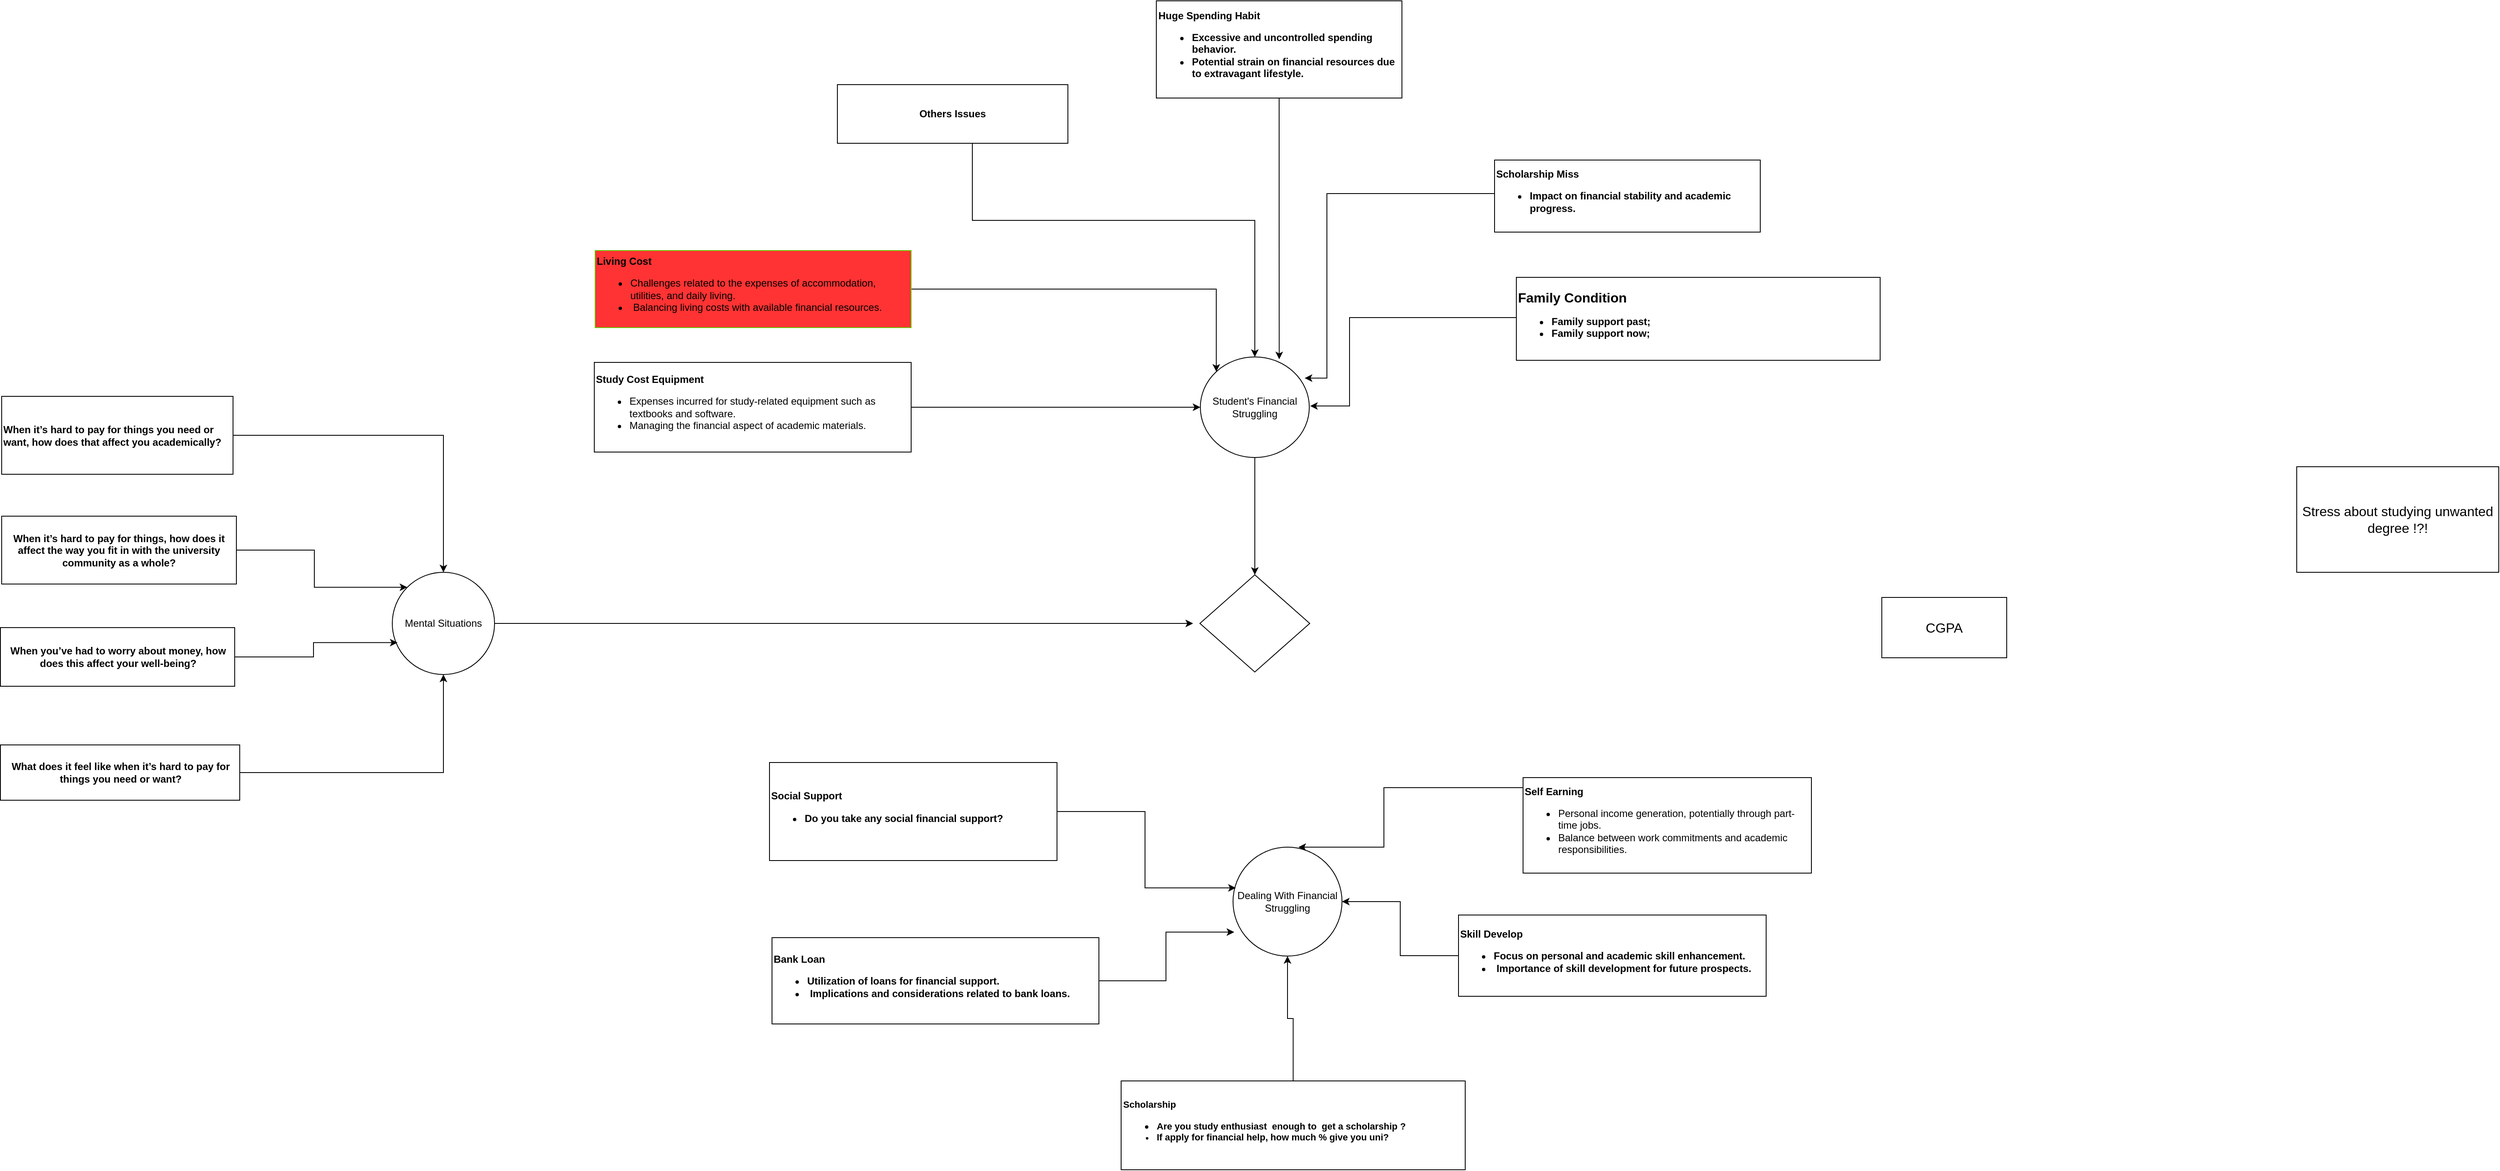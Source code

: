<mxfile version="22.1.3" type="github">
  <diagram name="Page-1" id="giDHEeXzCqw7Mk6FE-td">
    <mxGraphModel dx="4490" dy="2350" grid="0" gridSize="10" guides="1" tooltips="1" connect="1" arrows="1" fold="1" page="1" pageScale="1" pageWidth="850" pageHeight="1100" math="0" shadow="0">
      <root>
        <mxCell id="0" />
        <mxCell id="1" parent="0" />
        <mxCell id="dNjB-bx8Fn72y2OTrxXD-1" style="edgeStyle=orthogonalEdgeStyle;rounded=0;orthogonalLoop=1;jettySize=auto;html=1;entryX=0.5;entryY=0;entryDx=0;entryDy=0;" parent="1" source="RioY9GQPINJHXDq_88uB-1" target="B3kyMHNOTuuTRi2bmLed-1" edge="1">
          <mxGeometry relative="1" as="geometry" />
        </mxCell>
        <mxCell id="RioY9GQPINJHXDq_88uB-1" value="Student&#39;s Financial Struggling" style="ellipse;whiteSpace=wrap;html=1;" parent="1" vertex="1">
          <mxGeometry x="378" y="385" width="130" height="120" as="geometry" />
        </mxCell>
        <mxCell id="B3kyMHNOTuuTRi2bmLed-5" style="edgeStyle=orthogonalEdgeStyle;rounded=0;orthogonalLoop=1;jettySize=auto;html=1;exitX=0.5;exitY=1;exitDx=0;exitDy=0;" parent="1" source="RioY9GQPINJHXDq_88uB-2" target="RioY9GQPINJHXDq_88uB-1" edge="1">
          <mxGeometry relative="1" as="geometry">
            <mxPoint x="106" y="136" as="sourcePoint" />
            <Array as="points">
              <mxPoint x="106" y="130" />
              <mxPoint x="106" y="222" />
              <mxPoint x="443" y="222" />
            </Array>
          </mxGeometry>
        </mxCell>
        <mxCell id="RioY9GQPINJHXDq_88uB-2" value="&lt;b&gt;Others Issues&lt;/b&gt;" style="rounded=0;whiteSpace=wrap;html=1;" parent="1" vertex="1">
          <mxGeometry x="-55" y="60" width="275" height="70" as="geometry" />
        </mxCell>
        <mxCell id="RioY9GQPINJHXDq_88uB-3" value="&lt;b&gt;Huge Spending Habit&lt;br&gt;&lt;ul&gt;&lt;li&gt;Excessive and uncontrolled spending behavior.&amp;nbsp;&lt;/li&gt;&lt;li&gt;Potential strain on financial resources due to extravagant lifestyle.&lt;/li&gt;&lt;/ul&gt;&lt;/b&gt;" style="rounded=0;whiteSpace=wrap;html=1;align=left;" parent="1" vertex="1">
          <mxGeometry x="325.5" y="-40" width="293" height="116" as="geometry" />
        </mxCell>
        <mxCell id="RioY9GQPINJHXDq_88uB-4" value="&lt;b&gt;Scholarship Miss&lt;/b&gt;&lt;br&gt;&lt;ul&gt;&lt;li&gt;&lt;b&gt;Impact on financial stability and academic progress.&lt;/b&gt;&lt;/li&gt;&lt;/ul&gt;" style="rounded=0;whiteSpace=wrap;html=1;align=left;" parent="1" vertex="1">
          <mxGeometry x="729" y="150" width="317" height="86" as="geometry" />
        </mxCell>
        <mxCell id="B3kyMHNOTuuTRi2bmLed-3" style="edgeStyle=orthogonalEdgeStyle;rounded=0;orthogonalLoop=1;jettySize=auto;html=1;entryX=0;entryY=0;entryDx=0;entryDy=0;" parent="1" source="RioY9GQPINJHXDq_88uB-5" target="RioY9GQPINJHXDq_88uB-1" edge="1">
          <mxGeometry relative="1" as="geometry">
            <mxPoint x="369.636" y="277.818" as="targetPoint" />
          </mxGeometry>
        </mxCell>
        <mxCell id="RioY9GQPINJHXDq_88uB-5" value="&lt;b&gt;Living Cost&lt;/b&gt;&lt;br&gt;&lt;ul&gt;&lt;li&gt;Challenges related to the expenses of accommodation, utilities, and daily living.&lt;/li&gt;&lt;li&gt;&amp;nbsp;Balancing living costs with available financial resources.&lt;/li&gt;&lt;/ul&gt;" style="rounded=0;whiteSpace=wrap;html=1;align=left;strokeColor=#66CC00;fillColor=#FF3333;" parent="1" vertex="1">
          <mxGeometry x="-344" y="258" width="377" height="92" as="geometry" />
        </mxCell>
        <mxCell id="B3kyMHNOTuuTRi2bmLed-10" style="edgeStyle=orthogonalEdgeStyle;rounded=0;orthogonalLoop=1;jettySize=auto;html=1;" parent="1" edge="1">
          <mxGeometry relative="1" as="geometry">
            <Array as="points">
              <mxPoint x="556" y="338" />
              <mxPoint x="556" y="444" />
            </Array>
            <mxPoint x="756" y="337.998" as="sourcePoint" />
            <mxPoint x="509.0" y="443.537" as="targetPoint" />
          </mxGeometry>
        </mxCell>
        <mxCell id="RioY9GQPINJHXDq_88uB-6" value="&lt;b style=&quot;&quot;&gt;&lt;span style=&quot;font-size: 16px;&quot;&gt;Family Condition&amp;nbsp;&lt;/span&gt;&lt;br&gt;&lt;ul&gt;&lt;li&gt;&lt;span style=&quot;background-color: transparent; font-family: Arial, sans-serif;&quot;&gt;Family support past;&amp;nbsp;&lt;/span&gt;&lt;br&gt;&lt;/li&gt;&lt;li&gt;&lt;span style=&quot;font-family: Arial, sans-serif; background-color: transparent; font-variant-numeric: normal; font-variant-east-asian: normal; font-variant-alternates: normal; font-variant-position: normal; vertical-align: baseline;&quot;&gt;&lt;font style=&quot;font-size: 12px;&quot;&gt;Family support now;&amp;nbsp;&lt;/font&gt;&lt;/span&gt;&lt;/li&gt;&lt;/ul&gt;&lt;/b&gt;&lt;p style=&quot;line-height: 1.8; margin-left: 144pt; margin-top: 0pt; margin-bottom: 0pt;&quot; dir=&quot;ltr&quot;&gt;&lt;/p&gt;&lt;p style=&quot;line-height: 1.8; margin-left: 144pt; margin-top: 0pt; margin-bottom: 0pt;&quot; dir=&quot;ltr&quot;&gt;&lt;/p&gt;&lt;div style=&quot;&quot;&gt;&lt;/div&gt;&lt;p style=&quot;&quot;&gt;&lt;/p&gt;&lt;p&gt;&lt;/p&gt;&lt;span id=&quot;docs-internal-guid-e3f19381-7fff-3e35-3ddc-5be22db2a7ea&quot;&gt;&lt;/span&gt;" style="rounded=0;whiteSpace=wrap;html=1;align=left;" parent="1" vertex="1">
          <mxGeometry x="755" y="290" width="434" height="99" as="geometry" />
        </mxCell>
        <mxCell id="B3kyMHNOTuuTRi2bmLed-2" style="edgeStyle=orthogonalEdgeStyle;rounded=0;orthogonalLoop=1;jettySize=auto;html=1;entryX=0;entryY=0.5;entryDx=0;entryDy=0;" parent="1" source="RioY9GQPINJHXDq_88uB-8" target="RioY9GQPINJHXDq_88uB-1" edge="1">
          <mxGeometry relative="1" as="geometry" />
        </mxCell>
        <mxCell id="RioY9GQPINJHXDq_88uB-8" value="&lt;b&gt;Study Cost Equipment&lt;/b&gt;&lt;br&gt;&lt;ul&gt;&lt;li&gt;Expenses incurred for study-related equipment such as textbooks and software.&amp;nbsp;&lt;/li&gt;&lt;li&gt;Managing the financial aspect of academic materials.&lt;/li&gt;&lt;/ul&gt;" style="rounded=0;whiteSpace=wrap;html=1;align=left;" parent="1" vertex="1">
          <mxGeometry x="-345" y="391.5" width="378" height="107" as="geometry" />
        </mxCell>
        <mxCell id="RioY9GQPINJHXDq_88uB-9" value="Dealing With Financial Struggling" style="ellipse;whiteSpace=wrap;html=1;aspect=fixed;" parent="1" vertex="1">
          <mxGeometry x="417" y="970" width="130" height="130" as="geometry" />
        </mxCell>
        <mxCell id="dNjB-bx8Fn72y2OTrxXD-19" style="edgeStyle=orthogonalEdgeStyle;rounded=0;orthogonalLoop=1;jettySize=auto;html=1;entryX=0.6;entryY=0;entryDx=0;entryDy=0;entryPerimeter=0;" parent="1" source="RioY9GQPINJHXDq_88uB-10" target="RioY9GQPINJHXDq_88uB-9" edge="1">
          <mxGeometry relative="1" as="geometry">
            <mxPoint x="495" y="959" as="targetPoint" />
            <Array as="points">
              <mxPoint x="597" y="899" />
              <mxPoint x="597" y="970" />
            </Array>
          </mxGeometry>
        </mxCell>
        <mxCell id="RioY9GQPINJHXDq_88uB-10" value="&lt;b&gt;Self Earning&lt;/b&gt;&lt;br&gt;&lt;ul&gt;&lt;li&gt;Personal income generation, potentially through part-time jobs.&amp;nbsp;&lt;/li&gt;&lt;li&gt;Balance between work commitments and academic responsibilities.&lt;/li&gt;&lt;/ul&gt;" style="rounded=0;whiteSpace=wrap;html=1;align=left;" parent="1" vertex="1">
          <mxGeometry x="763" y="887" width="344" height="114" as="geometry" />
        </mxCell>
        <mxCell id="RioY9GQPINJHXDq_88uB-11" value="&lt;b&gt;Social Support&lt;/b&gt;&lt;br&gt;&lt;ul&gt;&lt;li&gt;&lt;b&gt;Do you take any social financial support?&lt;/b&gt;&lt;/li&gt;&lt;/ul&gt;" style="rounded=0;whiteSpace=wrap;html=1;align=left;" parent="1" vertex="1">
          <mxGeometry x="-136" y="869" width="343" height="117" as="geometry" />
        </mxCell>
        <mxCell id="RioY9GQPINJHXDq_88uB-12" value="&lt;b&gt;Bank Loan&lt;/b&gt;&lt;br&gt;&lt;ul style=&quot;&quot;&gt;&lt;li style=&quot;&quot;&gt;&lt;b&gt;Utilization of loans for financial support.&lt;/b&gt;&lt;/li&gt;&lt;li style=&quot;&quot;&gt;&lt;b&gt;&amp;nbsp;Implications and considerations related to bank loans.&lt;/b&gt;&lt;br&gt;&lt;/li&gt;&lt;/ul&gt;" style="rounded=0;whiteSpace=wrap;html=1;align=left;" parent="1" vertex="1">
          <mxGeometry x="-133" y="1078" width="390" height="103" as="geometry" />
        </mxCell>
        <mxCell id="dNjB-bx8Fn72y2OTrxXD-17" style="edgeStyle=orthogonalEdgeStyle;rounded=0;orthogonalLoop=1;jettySize=auto;html=1;entryX=0.5;entryY=1;entryDx=0;entryDy=0;" parent="1" source="RioY9GQPINJHXDq_88uB-16" target="RioY9GQPINJHXDq_88uB-9" edge="1">
          <mxGeometry relative="1" as="geometry" />
        </mxCell>
        <mxCell id="RioY9GQPINJHXDq_88uB-16" value="&lt;b style=&quot;font-size: 11px;&quot;&gt;Scholarship&lt;/b&gt;&lt;br&gt;&lt;ul style=&quot;&quot;&gt;&lt;li style=&quot;&quot;&gt;&lt;b style=&quot;font-size: 11px;&quot;&gt;Are you study &lt;/b&gt;&lt;span style=&quot;font-size: 11px;&quot;&gt;&lt;b&gt;enthusiast&lt;/b&gt;&lt;/span&gt;&lt;b style=&quot;font-size: 11px;&quot;&gt;&amp;nbsp;&amp;nbsp;enough to&amp;nbsp; get a scholarship ?&lt;/b&gt;&lt;br&gt;&lt;/li&gt;&lt;li style=&quot;font-size: 11px; font-weight: bold;&quot;&gt;&lt;b&gt;If apply for financial help, how much % give you uni?&lt;/b&gt;&lt;/li&gt;&lt;/ul&gt;" style="rounded=0;whiteSpace=wrap;html=1;align=left;" parent="1" vertex="1">
          <mxGeometry x="283.5" y="1249" width="410.5" height="106" as="geometry" />
        </mxCell>
        <mxCell id="dNjB-bx8Fn72y2OTrxXD-18" style="edgeStyle=orthogonalEdgeStyle;rounded=0;orthogonalLoop=1;jettySize=auto;html=1;entryX=1;entryY=0.5;entryDx=0;entryDy=0;" parent="1" source="RioY9GQPINJHXDq_88uB-17" target="RioY9GQPINJHXDq_88uB-9" edge="1">
          <mxGeometry relative="1" as="geometry" />
        </mxCell>
        <mxCell id="RioY9GQPINJHXDq_88uB-17" value="&lt;b&gt;Skill Develop&amp;nbsp;&lt;/b&gt;&lt;br&gt;&lt;ul&gt;&lt;li&gt;&lt;b&gt;Focus on personal and academic skill enhancement.&lt;/b&gt;&lt;/li&gt;&lt;li&gt;&lt;b&gt;&amp;nbsp;Importance of skill development for future prospects.&lt;/b&gt;&lt;/li&gt;&lt;/ul&gt;" style="rounded=0;whiteSpace=wrap;html=1;align=left;" parent="1" vertex="1">
          <mxGeometry x="686" y="1051" width="367" height="97" as="geometry" />
        </mxCell>
        <mxCell id="B3kyMHNOTuuTRi2bmLed-1" value="" style="rhombus;whiteSpace=wrap;html=1;" parent="1" vertex="1">
          <mxGeometry x="377.5" y="645" width="131" height="116" as="geometry" />
        </mxCell>
        <mxCell id="B3kyMHNOTuuTRi2bmLed-6" style="edgeStyle=orthogonalEdgeStyle;rounded=0;orthogonalLoop=1;jettySize=auto;html=1;entryX=0.724;entryY=0.023;entryDx=0;entryDy=0;entryPerimeter=0;" parent="1" source="RioY9GQPINJHXDq_88uB-3" target="RioY9GQPINJHXDq_88uB-1" edge="1">
          <mxGeometry relative="1" as="geometry" />
        </mxCell>
        <mxCell id="B3kyMHNOTuuTRi2bmLed-11" style="edgeStyle=orthogonalEdgeStyle;rounded=0;orthogonalLoop=1;jettySize=auto;html=1;entryX=0.958;entryY=0.21;entryDx=0;entryDy=0;entryPerimeter=0;" parent="1" source="RioY9GQPINJHXDq_88uB-4" target="RioY9GQPINJHXDq_88uB-1" edge="1">
          <mxGeometry relative="1" as="geometry">
            <Array as="points">
              <mxPoint x="529" y="190" />
              <mxPoint x="529" y="410" />
            </Array>
          </mxGeometry>
        </mxCell>
        <mxCell id="6qkeYt31etBt61vRfqYl-1" value="CGPA" style="rounded=0;whiteSpace=wrap;html=1;fontSize=16;" parent="1" vertex="1">
          <mxGeometry x="1191" y="672" width="149" height="72" as="geometry" />
        </mxCell>
        <mxCell id="6qkeYt31etBt61vRfqYl-2" value="Stress about studying unwanted degree !?!" style="rounded=0;whiteSpace=wrap;html=1;fontSize=16;direction=south;" parent="1" vertex="1">
          <mxGeometry x="1686" y="516" width="241" height="126" as="geometry" />
        </mxCell>
        <mxCell id="dNjB-bx8Fn72y2OTrxXD-14" style="edgeStyle=orthogonalEdgeStyle;rounded=0;orthogonalLoop=1;jettySize=auto;html=1;" parent="1" source="dNjB-bx8Fn72y2OTrxXD-5" edge="1">
          <mxGeometry relative="1" as="geometry">
            <mxPoint x="369.364" y="703" as="targetPoint" />
          </mxGeometry>
        </mxCell>
        <mxCell id="dNjB-bx8Fn72y2OTrxXD-5" value="Mental Situations" style="ellipse;whiteSpace=wrap;html=1;aspect=fixed;" parent="1" vertex="1">
          <mxGeometry x="-586" y="642" width="122" height="122" as="geometry" />
        </mxCell>
        <mxCell id="dNjB-bx8Fn72y2OTrxXD-11" style="edgeStyle=orthogonalEdgeStyle;rounded=0;orthogonalLoop=1;jettySize=auto;html=1;entryX=0;entryY=0;entryDx=0;entryDy=0;" parent="1" source="dNjB-bx8Fn72y2OTrxXD-6" target="dNjB-bx8Fn72y2OTrxXD-5" edge="1">
          <mxGeometry relative="1" as="geometry" />
        </mxCell>
        <mxCell id="dNjB-bx8Fn72y2OTrxXD-6" value="&lt;b&gt;When it’s hard to pay for things, how does it affect the way you fit in with the university community as a whole?&lt;/b&gt;" style="rounded=0;whiteSpace=wrap;html=1;" parent="1" vertex="1">
          <mxGeometry x="-1052" y="575" width="280" height="81" as="geometry" />
        </mxCell>
        <mxCell id="dNjB-bx8Fn72y2OTrxXD-10" style="edgeStyle=orthogonalEdgeStyle;rounded=0;orthogonalLoop=1;jettySize=auto;html=1;entryX=0.5;entryY=0;entryDx=0;entryDy=0;" parent="1" source="dNjB-bx8Fn72y2OTrxXD-7" target="dNjB-bx8Fn72y2OTrxXD-5" edge="1">
          <mxGeometry relative="1" as="geometry" />
        </mxCell>
        <mxCell id="dNjB-bx8Fn72y2OTrxXD-7" value="&lt;b&gt;When it’s hard to pay for things you need or want, how does that affect you academically?&lt;/b&gt;" style="rounded=0;whiteSpace=wrap;html=1;align=left;" parent="1" vertex="1">
          <mxGeometry x="-1052" y="432" width="276" height="93" as="geometry" />
        </mxCell>
        <mxCell id="dNjB-bx8Fn72y2OTrxXD-8" value="&lt;b&gt;When you’ve had to worry about money, how does this affect your well-being?&lt;/b&gt;" style="rounded=0;whiteSpace=wrap;html=1;" parent="1" vertex="1">
          <mxGeometry x="-1053.5" y="708" width="279.5" height="70" as="geometry" />
        </mxCell>
        <mxCell id="dNjB-bx8Fn72y2OTrxXD-13" style="edgeStyle=orthogonalEdgeStyle;rounded=0;orthogonalLoop=1;jettySize=auto;html=1;entryX=0.5;entryY=1;entryDx=0;entryDy=0;" parent="1" source="dNjB-bx8Fn72y2OTrxXD-9" target="dNjB-bx8Fn72y2OTrxXD-5" edge="1">
          <mxGeometry relative="1" as="geometry">
            <mxPoint x="-527.0" y="780.455" as="targetPoint" />
          </mxGeometry>
        </mxCell>
        <mxCell id="dNjB-bx8Fn72y2OTrxXD-9" value="&lt;b&gt;What does it feel like when it’s hard to pay for things you need or want?&lt;/b&gt;" style="rounded=0;whiteSpace=wrap;html=1;" parent="1" vertex="1">
          <mxGeometry x="-1053.5" y="848" width="285.5" height="66" as="geometry" />
        </mxCell>
        <mxCell id="dNjB-bx8Fn72y2OTrxXD-12" style="edgeStyle=orthogonalEdgeStyle;rounded=0;orthogonalLoop=1;jettySize=auto;html=1;entryX=0.051;entryY=0.688;entryDx=0;entryDy=0;entryPerimeter=0;" parent="1" source="dNjB-bx8Fn72y2OTrxXD-8" target="dNjB-bx8Fn72y2OTrxXD-5" edge="1">
          <mxGeometry relative="1" as="geometry" />
        </mxCell>
        <mxCell id="dNjB-bx8Fn72y2OTrxXD-15" style="edgeStyle=orthogonalEdgeStyle;rounded=0;orthogonalLoop=1;jettySize=auto;html=1;entryX=0.025;entryY=0.374;entryDx=0;entryDy=0;entryPerimeter=0;" parent="1" source="RioY9GQPINJHXDq_88uB-11" target="RioY9GQPINJHXDq_88uB-9" edge="1">
          <mxGeometry relative="1" as="geometry" />
        </mxCell>
        <mxCell id="dNjB-bx8Fn72y2OTrxXD-16" style="edgeStyle=orthogonalEdgeStyle;rounded=0;orthogonalLoop=1;jettySize=auto;html=1;entryX=0.011;entryY=0.78;entryDx=0;entryDy=0;entryPerimeter=0;" parent="1" source="RioY9GQPINJHXDq_88uB-12" target="RioY9GQPINJHXDq_88uB-9" edge="1">
          <mxGeometry relative="1" as="geometry" />
        </mxCell>
      </root>
    </mxGraphModel>
  </diagram>
</mxfile>
